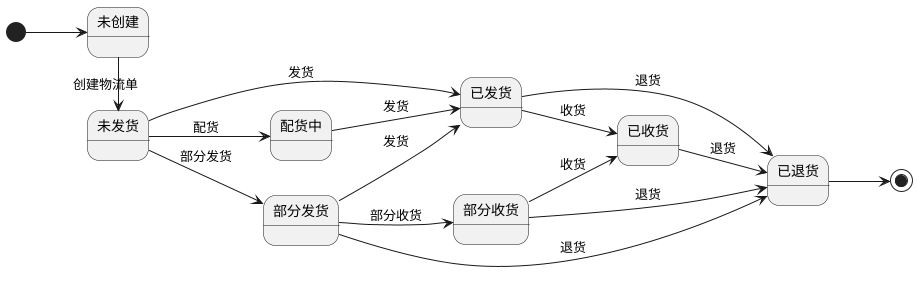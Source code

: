 @startuml 发货状态

left to right direction

[*] --> 未创建
未创建 -r-> 未发货 : 创建物流单
未发货 --> 已发货 : 发货
未发货 --> 配货中 : 配货
未发货 --> 部分发货 : 部分发货
部分发货 --> 部分收货 : 部分收货
部分发货 --> 已发货 : 发货
部分发货 --> 已退货 : 退货
部分收货 --> 已退货 : 退货
部分收货 --> 已收货 : 收货
配货中 --> 已发货 : 发货
已发货 --> 已收货 : 收货
已发货 --> 已退货 : 退货
已收货 --> 已退货 : 退货
已退货 --> [*]

@enduml